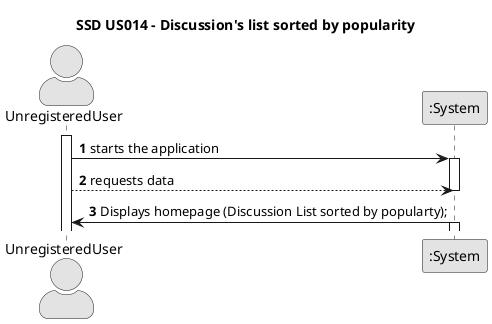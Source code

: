 @startuml
skinparam monochrome true
skinparam packageStyle rectangle
skinparam shadowing false
skinparam actorStyle awesome

title SSD US014 - Discussion's list sorted by popularity

autonumber

actor "UnregisteredUser" as User
participant ":System" as System

activate User

    User -> System : starts the application
    activate System

        User --> System : requests data
    deactivate System

    System -> User : Displays homepage (Discussion List sorted by popularty);
      
activate System
@enduml